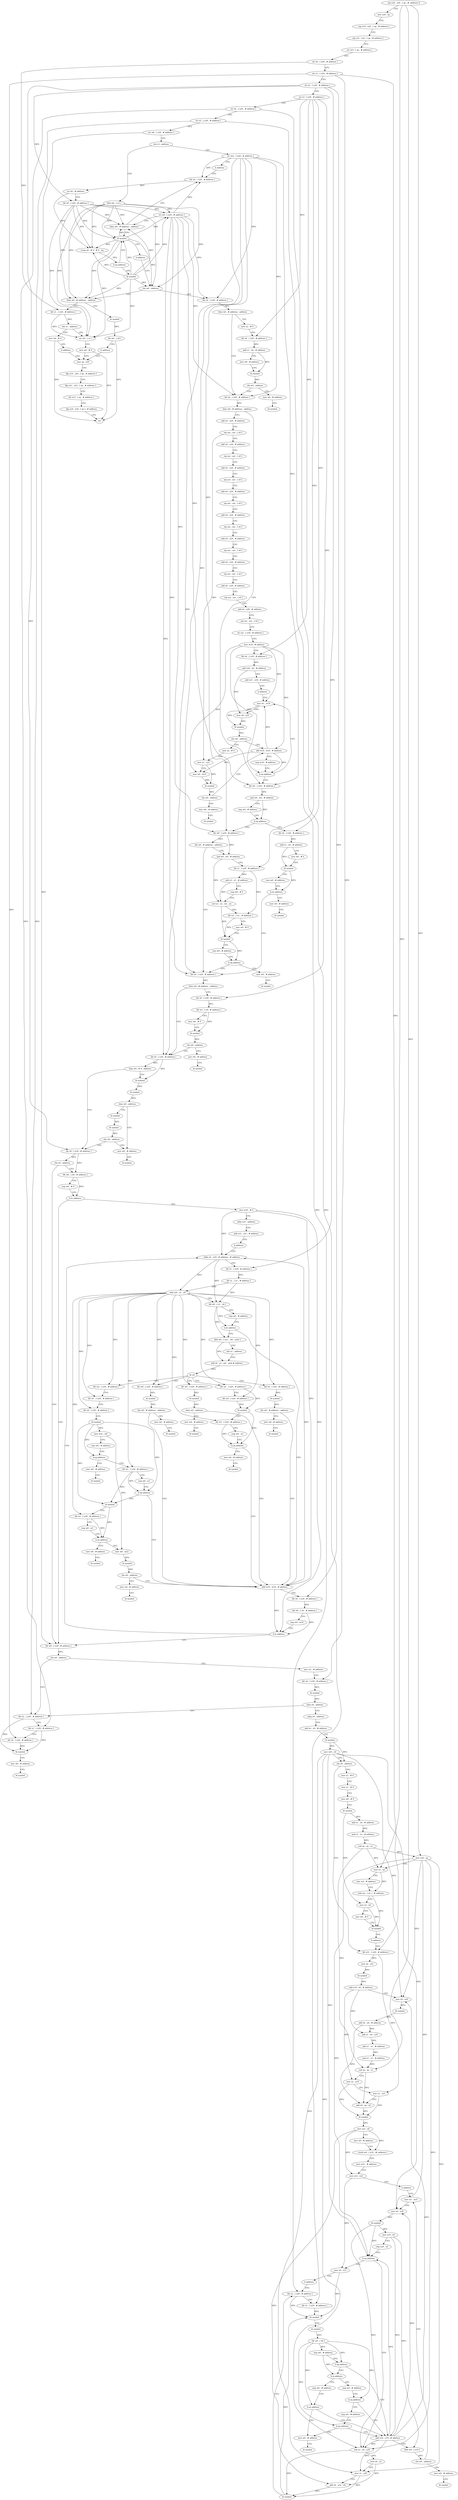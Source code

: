 digraph "func" {
"201548" [label = "stp x29 , x30 , [ sp , #- address ]!" ]
"201552" [label = "mov x29 , sp" ]
"201556" [label = "stp x19 , x20 , [ sp , # address ]" ]
"201560" [label = "stp x21 , x22 , [ sp , # address ]" ]
"201564" [label = "str x23 , [ sp , # address ]" ]
"201568" [label = "str x0 , [ x29 , # address ]" ]
"201572" [label = "str x1 , [ x29 , # address ]" ]
"201576" [label = "str x2 , [ x29 , # address ]" ]
"201580" [label = "str x3 , [ x29 , # address ]" ]
"201584" [label = "str x4 , [ x29 , # address ]" ]
"201588" [label = "str x5 , [ x29 , # address ]" ]
"201592" [label = "str w6 , [ x29 , # address ]" ]
"201596" [label = "cbz x3 , address" ]
"201684" [label = "str wzr , [ x29 , # address ]" ]
"201600" [label = "ldrh w0 , [ x3 ]" ]
"201688" [label = "b address" ]
"201612" [label = "ldr x0 , [ x29 , # address ]" ]
"201604" [label = "str w0 , [ x29 , # address ]" ]
"201608" [label = "tbnz w0 , # address , address" ]
"201692" [label = "bl symbol" ]
"201616" [label = "tst x0 , # address" ]
"201620" [label = "ldr x0 , [ x29 , # address ]" ]
"201624" [label = "ccmp x0 , # 0 , # 0 , eq" ]
"201628" [label = "b.eq address" ]
"201632" [label = "bl symbol" ]
"201696" [label = "b address" ]
"201636" [label = "cbz w0 , address" ]
"201712" [label = "ldr x0 , [ x29 , # address ]" ]
"201640" [label = "tbnz w0 , # address , address" ]
"201716" [label = "tbnz w0 , # address , address" ]
"201844" [label = "mov x2 , # 0" ]
"201720" [label = "ldr x0 , [ x29 , # address ]" ]
"201700" [label = "bl symbol" ]
"201644" [label = "ldr x1 , [ x29 , # address ]" ]
"201848" [label = "ldr x0 , [ x29 , # address ]" ]
"201852" [label = "add x1 , x0 , # address" ]
"201856" [label = "mov w0 , # address" ]
"201860" [label = "bl symbol" ]
"201864" [label = "cbz w0 , address" ]
"201868" [label = "mov w0 , # address" ]
"201724" [label = "tbnz w0 , # address , address" ]
"201876" [label = "add x0 , x29 , # address" ]
"201728" [label = "ldr w0 , [ x29 , # address ]" ]
"201704" [label = "ldr w0 , [ x0 ]" ]
"201708" [label = "b address" ]
"201660" [label = "mov sp , x29" ]
"201648" [label = "cbz x1 , address" ]
"202724" [label = "mov w0 , # 0" ]
"201652" [label = "str w0 , [ x1 ]" ]
"201872" [label = "bl symbol" ]
"201880" [label = "stp xzr , xzr , [ x0 ]" ]
"201884" [label = "add x0 , x29 , # address" ]
"201888" [label = "stp xzr , xzr , [ x0 ]" ]
"201892" [label = "add x0 , x29 , # address" ]
"201896" [label = "stp xzr , xzr , [ x0 ]" ]
"201900" [label = "add x0 , x29 , # address" ]
"201904" [label = "stp xzr , xzr , [ x0 ]" ]
"201908" [label = "add x0 , x29 , # address" ]
"201912" [label = "stp xzr , xzr , [ x0 ]" ]
"201916" [label = "add x0 , x29 , # address" ]
"201920" [label = "stp xzr , xzr , [ x0 ]" ]
"201924" [label = "add x0 , x29 , # address" ]
"201928" [label = "stp xzr , xzr , [ x0 ]" ]
"201932" [label = "add x0 , x29 , # address" ]
"201936" [label = "stp xzr , xzr , [ x0 ]" ]
"201940" [label = "add x0 , x29 , # address" ]
"201944" [label = "stp xzr , xzr , [ x0 ]" ]
"201948" [label = "str xzr , [ x29 , # address ]" ]
"201952" [label = "mov w19 , # address" ]
"201956" [label = "ldr x0 , [ x29 , # address ]" ]
"201960" [label = "add x20 , x0 , # address" ]
"201964" [label = "add x21 , x29 , # address" ]
"201968" [label = "b address" ]
"201984" [label = "mov w1 , w19" ]
"201732" [label = "and w0 , w0 , # address" ]
"201736" [label = "cmp w0 , # address" ]
"201740" [label = "b.eq address" ]
"202028" [label = "ldr x0 , [ x29 , # address ]" ]
"201744" [label = "ldr w0 , [ x29 , # address ]" ]
"201664" [label = "ldp x19 , x20 , [ sp , # address ]" ]
"201668" [label = "ldp x21 , x22 , [ sp , # address ]" ]
"201672" [label = "ldr x23 , [ sp , # address ]" ]
"201676" [label = "ldp x29 , x30 , [ sp ] , # address" ]
"201680" [label = "ret" ]
"202728" [label = "b address" ]
"201656" [label = "mov w0 , # 0" ]
"201988" [label = "mov x0 , x20" ]
"201992" [label = "bl symbol" ]
"201996" [label = "cbz w0 , address" ]
"201972" [label = "add w19 , w19 , # address" ]
"202000" [label = "mov x2 , # 0" ]
"202032" [label = "add x1 , x0 , # address" ]
"202036" [label = "mov w0 , # 0" ]
"202040" [label = "bl symbol" ]
"202044" [label = "cmn w0 , # address" ]
"202048" [label = "b.ne address" ]
"201792" [label = "ldr x0 , [ x29 , # address ]" ]
"202052" [label = "mov w0 , # address" ]
"201748" [label = "tbz w0 , # address , address" ]
"201752" [label = "and w0 , w0 , # address" ]
"201976" [label = "cmp w19 , # address" ]
"201980" [label = "b.eq address" ]
"202004" [label = "mov x1 , x21" ]
"202008" [label = "mov w0 , w19" ]
"202012" [label = "bl symbol" ]
"202016" [label = "cbz w0 , address" ]
"202020" [label = "mov w0 , # address" ]
"201796" [label = "tbnz w0 , # address , address" ]
"202068" [label = "ldr x0 , [ x29 , # address ]" ]
"201800" [label = "ldr x0 , [ x29 , # address ]" ]
"202056" [label = "bl symbol" ]
"201756" [label = "ldr x1 , [ x29 , # address ]" ]
"201760" [label = "add x2 , x1 , # address" ]
"201764" [label = "cmp w0 , # 0" ]
"201768" [label = "csel x2 , x2 , xzr , ne" ]
"201772" [label = "ldr w1 , [ x1 , # address ]" ]
"201776" [label = "mov w0 , # 0" ]
"201780" [label = "bl symbol" ]
"201784" [label = "cmn w0 , # address" ]
"201788" [label = "b.eq address" ]
"202060" [label = "mov w0 , # address" ]
"202024" [label = "bl symbol" ]
"202072" [label = "ldr w1 , [ x0 , # address ]" ]
"202076" [label = "mov w0 , # 0" ]
"202080" [label = "bl symbol" ]
"202084" [label = "cbz w0 , address" ]
"202088" [label = "mov w0 , # address" ]
"201804" [label = "tbnz w0 , # 0 , address" ]
"202096" [label = "bl symbol" ]
"201808" [label = "ldr x0 , [ x29 , # address ]" ]
"202064" [label = "bl symbol" ]
"202092" [label = "bl symbol" ]
"202100" [label = "bl symbol" ]
"202104" [label = "cbnz w0 , address" ]
"202120" [label = "mov w0 , # address" ]
"202108" [label = "bl symbol" ]
"201812" [label = "cbz x0 , address" ]
"202376" [label = "ldr w0 , [ x29 , # address ]" ]
"201816" [label = "ldr w0 , [ x0 , # address ]" ]
"202124" [label = "bl symbol" ]
"202112" [label = "bl symbol" ]
"202116" [label = "cbz w0 , address" ]
"202380" [label = "cbz w0 , address" ]
"202504" [label = "ldr x2 , [ x29 , # address ]" ]
"202384" [label = "mov w1 , # address" ]
"201820" [label = "cmp w0 , # 0" ]
"201824" [label = "b.le address" ]
"201828" [label = "mov w19 , # 0" ]
"202508" [label = "ldr x1 , [ x29 , # address ]" ]
"202512" [label = "ldr x0 , [ x29 , # address ]" ]
"202516" [label = "bl symbol" ]
"202520" [label = "mov w0 , # address" ]
"202524" [label = "bl symbol" ]
"202388" [label = "ldr x0 , [ x29 , # address ]" ]
"202392" [label = "bl symbol" ]
"202396" [label = "cbnz x0 , address" ]
"202400" [label = "adrp x0 , address" ]
"201832" [label = "adrp x21 , address" ]
"201836" [label = "add x21 , x21 , # address" ]
"201840" [label = "b address" ]
"202160" [label = "sbfiz x0 , x19 , # address , # address" ]
"202404" [label = "add x0 , x0 , # address" ]
"202408" [label = "bl symbol" ]
"202412" [label = "mov x20 , x0" ]
"202416" [label = "cbz x0 , address" ]
"202528" [label = "mov x2 , # 0" ]
"202420" [label = "ldr x21 , [ x29 , # address ]" ]
"202164" [label = "ldr x1 , [ x29 , # address ]" ]
"202168" [label = "ldr x1 , [ x1 , # address ]" ]
"202172" [label = "add x20 , x1 , x0" ]
"202176" [label = "ldr w0 , [ x1 , x0 ]" ]
"202180" [label = "cmp w0 , # address" ]
"202184" [label = "b.hi address" ]
"202140" [label = "add w19 , w19 , # address" ]
"202188" [label = "ldrb w0 , [ x21 , w0 , uxtw ]" ]
"202532" [label = "mov x1 , # 0" ]
"202536" [label = "mov w0 , # 0" ]
"202540" [label = "bl symbol" ]
"202544" [label = "add x1 , x0 , # address" ]
"202548" [label = "and x1 , x1 , # address" ]
"202552" [label = "sub sp , sp , x1" ]
"202556" [label = "mov x20 , sp" ]
"202560" [label = "mov x1 , sp" ]
"202564" [label = "mov w2 , # address" ]
"202568" [label = "strb w2 , [ x1 ] , # address" ]
"202572" [label = "mov x2 , x0" ]
"202576" [label = "mov w0 , # 0" ]
"202580" [label = "bl symbol" ]
"202584" [label = "b address" ]
"202424" [label = "mov x0 , x21" ]
"202428" [label = "bl symbol" ]
"202432" [label = "add x19 , x0 , # address" ]
"202436" [label = "mov x0 , x20" ]
"202440" [label = "bl symbol" ]
"202444" [label = "add x0 , x0 , # address" ]
"202448" [label = "add x1 , x0 , x19" ]
"202452" [label = "add x1 , x1 , # address" ]
"202456" [label = "and x1 , x1 , # address" ]
"202460" [label = "sub sp , sp , x1" ]
"202464" [label = "mov x2 , x19" ]
"202468" [label = "mov x1 , x21" ]
"202472" [label = "add x0 , sp , x0" ]
"202476" [label = "bl symbol" ]
"202480" [label = "mov x22 , x0" ]
"202484" [label = "mov w0 , # address" ]
"202488" [label = "sturb w0 , [ x22 , #- address ]" ]
"202492" [label = "mov w21 , # address" ]
"202496" [label = "mov x23 , x22" ]
"202500" [label = "b address" ]
"202616" [label = "mov w1 , w21" ]
"202144" [label = "ldr x0 , [ x29 , # address ]" ]
"202148" [label = "ldr w0 , [ x0 , # address ]" ]
"202152" [label = "cmp w0 , w19" ]
"202156" [label = "b.le address" ]
"202192" [label = "adr x1 , address" ]
"202196" [label = "add x0 , x1 , w0 , sxtb # address" ]
"202200" [label = "br x0" ]
"202128" [label = "ldr w0 , [ x20 , # address ]" ]
"202212" [label = "ldr w2 , [ x20 , # address ]" ]
"202304" [label = "ldr w1 , [ x20 , # address ]" ]
"202336" [label = "ldr x0 , [ x20 , # address ]" ]
"202356" [label = "ldr w0 , [ x20 , # address ]" ]
"202620" [label = "mov x0 , x20" ]
"202624" [label = "bl symbol" ]
"202628" [label = "mov x19 , x0" ]
"202632" [label = "cmp x20 , x0" ]
"202636" [label = "b.eq address" ]
"202588" [label = "mov x0 , x23" ]
"202640" [label = "sub x2 , x0 , x20" ]
"202132" [label = "bl symbol" ]
"202136" [label = "cbnz w0 , address" ]
"202204" [label = "mov w0 , # address" ]
"202216" [label = "ldr w1 , [ x20 , # address ]" ]
"202220" [label = "ldr x0 , [ x20 , # address ]" ]
"202224" [label = "bl symbol" ]
"202228" [label = "mov w22 , w0" ]
"202232" [label = "cmn w0 , # address" ]
"202236" [label = "b.eq address" ]
"202288" [label = "mov w0 , # address" ]
"202240" [label = "ldr w1 , [ x20 , # address ]" ]
"202308" [label = "ldr w0 , [ x20 , # address ]" ]
"202312" [label = "bl symbol" ]
"202316" [label = "ldr w1 , [ x20 , # address ]" ]
"202320" [label = "cmp w0 , w1" ]
"202324" [label = "b.eq address" ]
"202328" [label = "mov w0 , # address" ]
"202340" [label = "bl symbol" ]
"202344" [label = "tbz w0 , # address , address" ]
"202348" [label = "mov w0 , # address" ]
"202360" [label = "bl symbol" ]
"202364" [label = "tbz w0 , # address , address" ]
"202368" [label = "mov w0 , # address" ]
"202592" [label = "b address" ]
"202660" [label = "ldr x2 , [ x29 , # address ]" ]
"202644" [label = "mvn x0 , x2" ]
"202648" [label = "mov x1 , x20" ]
"202652" [label = "add x0 , x22 , x0" ]
"202656" [label = "bl symbol" ]
"202208" [label = "bl symbol" ]
"202292" [label = "bl symbol" ]
"202244" [label = "cmp w0 , w1" ]
"202248" [label = "b.eq address" ]
"202252" [label = "bl symbol" ]
"202332" [label = "bl symbol" ]
"202352" [label = "bl symbol" ]
"202372" [label = "bl symbol" ]
"202664" [label = "ldr x1 , [ x29 , # address ]" ]
"202668" [label = "bl symbol" ]
"202672" [label = "bl symbol" ]
"202676" [label = "ldr w0 , [ x0 ]" ]
"202680" [label = "cmp w0 , # address" ]
"202684" [label = "b.eq address" ]
"202604" [label = "add x20 , x19 , # address" ]
"202688" [label = "b.le address" ]
"202608" [label = "ldrb w0 , [ x19 ]" ]
"202612" [label = "cbz w0 , address" ]
"202716" [label = "mov w0 , # address" ]
"202596" [label = "cmp w0 , # address" ]
"202692" [label = "cmp w0 , # address" ]
"202256" [label = "ldr w1 , [ x20 , # address ]" ]
"202260" [label = "cmp w0 , w1" ]
"202264" [label = "b.ne address" ]
"202296" [label = "mov w0 , # address" ]
"202268" [label = "mov w0 , w22" ]
"202720" [label = "bl symbol" ]
"202600" [label = "b.ne address" ]
"202708" [label = "mov w0 , # address" ]
"202696" [label = "b.eq address" ]
"202700" [label = "cmp w0 , # address" ]
"202300" [label = "bl symbol" ]
"202272" [label = "bl symbol" ]
"202276" [label = "cbz w0 , address" ]
"202280" [label = "mov w0 , # address" ]
"202712" [label = "bl symbol" ]
"202704" [label = "b.eq address" ]
"202284" [label = "bl symbol" ]
"201548" -> "201552" [ label = "CFG" ]
"201548" -> "202556" [ label = "DFG" ]
"201548" -> "202560" [ label = "DFG" ]
"201548" -> "202460" [ label = "DFG" ]
"201552" -> "201556" [ label = "CFG" ]
"201556" -> "201560" [ label = "CFG" ]
"201560" -> "201564" [ label = "CFG" ]
"201564" -> "201568" [ label = "CFG" ]
"201568" -> "201572" [ label = "CFG" ]
"201568" -> "201644" [ label = "DFG" ]
"201572" -> "201576" [ label = "CFG" ]
"201572" -> "202512" [ label = "DFG" ]
"201572" -> "202388" [ label = "DFG" ]
"201572" -> "202420" [ label = "DFG" ]
"201576" -> "201580" [ label = "CFG" ]
"201576" -> "201620" [ label = "DFG" ]
"201576" -> "201808" [ label = "DFG" ]
"201576" -> "202164" [ label = "DFG" ]
"201576" -> "202144" [ label = "DFG" ]
"201580" -> "201584" [ label = "CFG" ]
"201580" -> "201848" [ label = "DFG" ]
"201580" -> "201956" [ label = "DFG" ]
"201580" -> "202028" [ label = "DFG" ]
"201580" -> "201756" [ label = "DFG" ]
"201580" -> "202068" [ label = "DFG" ]
"201584" -> "201588" [ label = "CFG" ]
"201584" -> "202508" [ label = "DFG" ]
"201584" -> "202664" [ label = "DFG" ]
"201588" -> "201592" [ label = "CFG" ]
"201588" -> "202504" [ label = "DFG" ]
"201588" -> "202660" [ label = "DFG" ]
"201592" -> "201596" [ label = "CFG" ]
"201592" -> "202376" [ label = "DFG" ]
"201596" -> "201684" [ label = "CFG" ]
"201596" -> "201600" [ label = "CFG" ]
"201684" -> "201688" [ label = "CFG" ]
"201684" -> "201612" [ label = "DFG" ]
"201684" -> "201712" [ label = "DFG" ]
"201684" -> "201720" [ label = "DFG" ]
"201684" -> "201728" [ label = "DFG" ]
"201684" -> "201744" [ label = "DFG" ]
"201684" -> "201792" [ label = "DFG" ]
"201684" -> "201800" [ label = "DFG" ]
"201600" -> "201604" [ label = "DFG" ]
"201600" -> "201608" [ label = "DFG" ]
"201600" -> "201692" [ label = "DFG" ]
"201600" -> "201624" [ label = "DFG" ]
"201600" -> "201636" [ label = "DFG" ]
"201600" -> "201640" [ label = "DFG" ]
"201600" -> "201652" [ label = "DFG" ]
"201688" -> "201612" [ label = "CFG" ]
"201612" -> "201616" [ label = "DFG" ]
"201604" -> "201608" [ label = "CFG" ]
"201604" -> "201612" [ label = "DFG" ]
"201604" -> "201712" [ label = "DFG" ]
"201604" -> "201720" [ label = "DFG" ]
"201604" -> "201728" [ label = "DFG" ]
"201604" -> "201744" [ label = "DFG" ]
"201604" -> "201792" [ label = "DFG" ]
"201604" -> "201800" [ label = "DFG" ]
"201608" -> "201692" [ label = "CFG" ]
"201608" -> "201612" [ label = "CFG" ]
"201692" -> "201696" [ label = "CFG" ]
"201692" -> "201604" [ label = "DFG" ]
"201692" -> "201608" [ label = "DFG" ]
"201692" -> "201624" [ label = "DFG" ]
"201692" -> "201636" [ label = "DFG" ]
"201692" -> "201640" [ label = "DFG" ]
"201692" -> "201652" [ label = "DFG" ]
"201616" -> "201620" [ label = "CFG" ]
"201616" -> "201624" [ label = "DFG" ]
"201620" -> "201624" [ label = "DFG" ]
"201620" -> "201604" [ label = "DFG" ]
"201620" -> "201608" [ label = "DFG" ]
"201620" -> "201692" [ label = "DFG" ]
"201620" -> "201636" [ label = "DFG" ]
"201620" -> "201640" [ label = "DFG" ]
"201620" -> "201652" [ label = "DFG" ]
"201624" -> "201628" [ label = "DFG" ]
"201628" -> "201692" [ label = "CFG" ]
"201628" -> "201632" [ label = "CFG" ]
"201632" -> "201636" [ label = "DFG" ]
"201632" -> "201604" [ label = "DFG" ]
"201632" -> "201608" [ label = "DFG" ]
"201632" -> "201692" [ label = "DFG" ]
"201632" -> "201624" [ label = "DFG" ]
"201632" -> "201640" [ label = "DFG" ]
"201632" -> "201652" [ label = "DFG" ]
"201696" -> "201636" [ label = "CFG" ]
"201636" -> "201712" [ label = "CFG" ]
"201636" -> "201640" [ label = "CFG" ]
"201712" -> "201716" [ label = "DFG" ]
"201640" -> "201700" [ label = "CFG" ]
"201640" -> "201644" [ label = "CFG" ]
"201716" -> "201844" [ label = "CFG" ]
"201716" -> "201720" [ label = "CFG" ]
"201844" -> "201848" [ label = "CFG" ]
"201720" -> "201724" [ label = "DFG" ]
"201700" -> "201704" [ label = "DFG" ]
"201644" -> "201648" [ label = "DFG" ]
"201644" -> "201652" [ label = "DFG" ]
"201848" -> "201852" [ label = "DFG" ]
"201852" -> "201856" [ label = "CFG" ]
"201852" -> "201860" [ label = "DFG" ]
"201856" -> "201860" [ label = "CFG" ]
"201860" -> "201864" [ label = "DFG" ]
"201864" -> "201720" [ label = "CFG" ]
"201864" -> "201868" [ label = "CFG" ]
"201868" -> "201872" [ label = "CFG" ]
"201724" -> "201876" [ label = "CFG" ]
"201724" -> "201728" [ label = "CFG" ]
"201876" -> "201880" [ label = "CFG" ]
"201728" -> "201732" [ label = "DFG" ]
"201704" -> "201708" [ label = "CFG" ]
"201704" -> "201680" [ label = "DFG" ]
"201708" -> "201660" [ label = "CFG" ]
"201660" -> "201664" [ label = "CFG" ]
"201648" -> "202724" [ label = "CFG" ]
"201648" -> "201652" [ label = "CFG" ]
"202724" -> "202728" [ label = "CFG" ]
"202724" -> "201680" [ label = "DFG" ]
"201652" -> "201656" [ label = "CFG" ]
"201880" -> "201884" [ label = "CFG" ]
"201880" -> "202004" [ label = "DFG" ]
"201884" -> "201888" [ label = "CFG" ]
"201888" -> "201892" [ label = "CFG" ]
"201892" -> "201896" [ label = "CFG" ]
"201896" -> "201900" [ label = "CFG" ]
"201900" -> "201904" [ label = "CFG" ]
"201904" -> "201908" [ label = "CFG" ]
"201908" -> "201912" [ label = "CFG" ]
"201912" -> "201916" [ label = "CFG" ]
"201916" -> "201920" [ label = "CFG" ]
"201920" -> "201924" [ label = "CFG" ]
"201924" -> "201928" [ label = "CFG" ]
"201928" -> "201932" [ label = "CFG" ]
"201932" -> "201936" [ label = "CFG" ]
"201936" -> "201940" [ label = "CFG" ]
"201940" -> "201944" [ label = "CFG" ]
"201944" -> "201948" [ label = "CFG" ]
"201948" -> "201952" [ label = "CFG" ]
"201952" -> "201956" [ label = "CFG" ]
"201952" -> "201984" [ label = "DFG" ]
"201952" -> "201972" [ label = "DFG" ]
"201952" -> "201980" [ label = "DFG" ]
"201952" -> "202008" [ label = "DFG" ]
"201956" -> "201960" [ label = "DFG" ]
"201960" -> "201964" [ label = "CFG" ]
"201960" -> "201988" [ label = "DFG" ]
"201964" -> "201968" [ label = "CFG" ]
"201968" -> "201984" [ label = "CFG" ]
"201984" -> "201988" [ label = "CFG" ]
"201984" -> "201992" [ label = "DFG" ]
"201732" -> "201736" [ label = "CFG" ]
"201732" -> "201740" [ label = "DFG" ]
"201736" -> "201740" [ label = "CFG" ]
"201740" -> "202028" [ label = "CFG" ]
"201740" -> "201744" [ label = "CFG" ]
"202028" -> "202032" [ label = "DFG" ]
"201744" -> "201748" [ label = "DFG" ]
"201744" -> "201752" [ label = "DFG" ]
"201664" -> "201668" [ label = "CFG" ]
"201668" -> "201672" [ label = "CFG" ]
"201672" -> "201676" [ label = "CFG" ]
"201676" -> "201680" [ label = "CFG" ]
"202728" -> "201660" [ label = "CFG" ]
"201656" -> "201660" [ label = "CFG" ]
"201656" -> "201680" [ label = "DFG" ]
"201988" -> "201992" [ label = "DFG" ]
"201992" -> "201996" [ label = "DFG" ]
"201996" -> "201972" [ label = "CFG" ]
"201996" -> "202000" [ label = "CFG" ]
"201972" -> "201976" [ label = "CFG" ]
"201972" -> "201984" [ label = "DFG" ]
"201972" -> "201980" [ label = "DFG" ]
"201972" -> "202008" [ label = "DFG" ]
"202000" -> "202004" [ label = "CFG" ]
"202032" -> "202036" [ label = "CFG" ]
"202032" -> "202040" [ label = "DFG" ]
"202036" -> "202040" [ label = "CFG" ]
"202040" -> "202044" [ label = "CFG" ]
"202040" -> "202048" [ label = "DFG" ]
"202044" -> "202048" [ label = "CFG" ]
"202048" -> "201792" [ label = "CFG" ]
"202048" -> "202052" [ label = "CFG" ]
"201792" -> "201796" [ label = "DFG" ]
"202052" -> "202056" [ label = "CFG" ]
"201748" -> "201792" [ label = "CFG" ]
"201748" -> "201752" [ label = "CFG" ]
"201752" -> "201756" [ label = "CFG" ]
"201752" -> "201768" [ label = "DFG" ]
"201976" -> "201980" [ label = "CFG" ]
"201980" -> "201728" [ label = "CFG" ]
"201980" -> "201984" [ label = "CFG" ]
"202004" -> "202008" [ label = "CFG" ]
"202004" -> "202012" [ label = "DFG" ]
"202008" -> "202012" [ label = "DFG" ]
"202012" -> "202016" [ label = "DFG" ]
"202016" -> "201972" [ label = "CFG" ]
"202016" -> "202020" [ label = "CFG" ]
"202020" -> "202024" [ label = "CFG" ]
"201796" -> "202068" [ label = "CFG" ]
"201796" -> "201800" [ label = "CFG" ]
"202068" -> "202072" [ label = "DFG" ]
"201800" -> "201804" [ label = "DFG" ]
"201800" -> "202096" [ label = "DFG" ]
"201756" -> "201760" [ label = "DFG" ]
"201756" -> "201772" [ label = "DFG" ]
"201760" -> "201764" [ label = "CFG" ]
"201760" -> "201768" [ label = "DFG" ]
"201764" -> "201768" [ label = "CFG" ]
"201768" -> "201772" [ label = "CFG" ]
"201768" -> "201780" [ label = "DFG" ]
"201772" -> "201776" [ label = "CFG" ]
"201772" -> "201780" [ label = "DFG" ]
"201776" -> "201780" [ label = "CFG" ]
"201780" -> "201784" [ label = "CFG" ]
"201780" -> "201788" [ label = "DFG" ]
"201784" -> "201788" [ label = "CFG" ]
"201788" -> "202060" [ label = "CFG" ]
"201788" -> "201792" [ label = "CFG" ]
"202060" -> "202064" [ label = "CFG" ]
"202072" -> "202076" [ label = "CFG" ]
"202072" -> "202080" [ label = "DFG" ]
"202076" -> "202080" [ label = "CFG" ]
"202080" -> "202084" [ label = "DFG" ]
"202084" -> "201800" [ label = "CFG" ]
"202084" -> "202088" [ label = "CFG" ]
"202088" -> "202092" [ label = "CFG" ]
"201804" -> "202096" [ label = "CFG" ]
"201804" -> "201808" [ label = "CFG" ]
"202096" -> "202100" [ label = "DFG" ]
"201808" -> "201812" [ label = "DFG" ]
"201808" -> "201816" [ label = "DFG" ]
"202100" -> "202104" [ label = "DFG" ]
"202104" -> "202120" [ label = "CFG" ]
"202104" -> "202108" [ label = "CFG" ]
"202120" -> "202124" [ label = "CFG" ]
"202108" -> "202112" [ label = "DFG" ]
"201812" -> "202376" [ label = "CFG" ]
"201812" -> "201816" [ label = "CFG" ]
"202376" -> "202380" [ label = "DFG" ]
"201816" -> "201820" [ label = "CFG" ]
"201816" -> "201824" [ label = "DFG" ]
"202112" -> "202116" [ label = "DFG" ]
"202116" -> "201808" [ label = "CFG" ]
"202116" -> "202120" [ label = "CFG" ]
"202380" -> "202504" [ label = "CFG" ]
"202380" -> "202384" [ label = "CFG" ]
"202504" -> "202508" [ label = "CFG" ]
"202504" -> "202516" [ label = "DFG" ]
"202384" -> "202388" [ label = "CFG" ]
"201820" -> "201824" [ label = "CFG" ]
"201824" -> "202376" [ label = "CFG" ]
"201824" -> "201828" [ label = "CFG" ]
"201828" -> "201832" [ label = "CFG" ]
"201828" -> "202160" [ label = "DFG" ]
"201828" -> "202140" [ label = "DFG" ]
"201828" -> "202156" [ label = "DFG" ]
"202508" -> "202512" [ label = "CFG" ]
"202508" -> "202516" [ label = "DFG" ]
"202512" -> "202516" [ label = "DFG" ]
"202516" -> "202520" [ label = "CFG" ]
"202520" -> "202524" [ label = "CFG" ]
"202388" -> "202392" [ label = "DFG" ]
"202392" -> "202396" [ label = "DFG" ]
"202396" -> "202504" [ label = "CFG" ]
"202396" -> "202400" [ label = "CFG" ]
"202400" -> "202404" [ label = "CFG" ]
"201832" -> "201836" [ label = "CFG" ]
"201836" -> "201840" [ label = "CFG" ]
"201840" -> "202160" [ label = "CFG" ]
"202160" -> "202164" [ label = "CFG" ]
"202160" -> "202172" [ label = "DFG" ]
"202160" -> "202176" [ label = "DFG" ]
"202404" -> "202408" [ label = "CFG" ]
"202408" -> "202412" [ label = "DFG" ]
"202408" -> "202416" [ label = "DFG" ]
"202412" -> "202416" [ label = "CFG" ]
"202412" -> "202436" [ label = "DFG" ]
"202412" -> "202620" [ label = "DFG" ]
"202412" -> "202636" [ label = "DFG" ]
"202412" -> "202640" [ label = "DFG" ]
"202412" -> "202648" [ label = "DFG" ]
"202416" -> "202528" [ label = "CFG" ]
"202416" -> "202420" [ label = "CFG" ]
"202528" -> "202532" [ label = "CFG" ]
"202420" -> "202424" [ label = "DFG" ]
"202420" -> "202468" [ label = "DFG" ]
"202164" -> "202168" [ label = "DFG" ]
"202168" -> "202172" [ label = "DFG" ]
"202168" -> "202176" [ label = "DFG" ]
"202172" -> "202176" [ label = "CFG" ]
"202172" -> "202128" [ label = "DFG" ]
"202172" -> "202212" [ label = "DFG" ]
"202172" -> "202216" [ label = "DFG" ]
"202172" -> "202220" [ label = "DFG" ]
"202172" -> "202304" [ label = "DFG" ]
"202172" -> "202308" [ label = "DFG" ]
"202172" -> "202316" [ label = "DFG" ]
"202172" -> "202336" [ label = "DFG" ]
"202172" -> "202356" [ label = "DFG" ]
"202172" -> "202240" [ label = "DFG" ]
"202172" -> "202256" [ label = "DFG" ]
"202176" -> "202180" [ label = "CFG" ]
"202176" -> "202184" [ label = "DFG" ]
"202176" -> "202188" [ label = "DFG" ]
"202180" -> "202184" [ label = "CFG" ]
"202184" -> "202140" [ label = "CFG" ]
"202184" -> "202188" [ label = "CFG" ]
"202140" -> "202144" [ label = "CFG" ]
"202140" -> "202160" [ label = "DFG" ]
"202140" -> "202156" [ label = "DFG" ]
"202188" -> "202192" [ label = "CFG" ]
"202188" -> "202196" [ label = "DFG" ]
"202532" -> "202536" [ label = "CFG" ]
"202536" -> "202540" [ label = "CFG" ]
"202540" -> "202544" [ label = "DFG" ]
"202540" -> "202572" [ label = "DFG" ]
"202544" -> "202548" [ label = "DFG" ]
"202548" -> "202552" [ label = "DFG" ]
"202552" -> "202556" [ label = "DFG" ]
"202552" -> "202560" [ label = "DFG" ]
"202552" -> "202460" [ label = "DFG" ]
"202556" -> "202560" [ label = "CFG" ]
"202556" -> "202436" [ label = "DFG" ]
"202556" -> "202620" [ label = "DFG" ]
"202556" -> "202636" [ label = "DFG" ]
"202556" -> "202640" [ label = "DFG" ]
"202556" -> "202648" [ label = "DFG" ]
"202560" -> "202564" [ label = "CFG" ]
"202560" -> "202568" [ label = "DFG" ]
"202564" -> "202568" [ label = "CFG" ]
"202568" -> "202572" [ label = "CFG" ]
"202568" -> "202580" [ label = "DFG" ]
"202572" -> "202576" [ label = "CFG" ]
"202572" -> "202580" [ label = "DFG" ]
"202576" -> "202580" [ label = "CFG" ]
"202580" -> "202584" [ label = "CFG" ]
"202584" -> "202420" [ label = "CFG" ]
"202424" -> "202428" [ label = "DFG" ]
"202428" -> "202432" [ label = "DFG" ]
"202432" -> "202436" [ label = "CFG" ]
"202432" -> "202448" [ label = "DFG" ]
"202432" -> "202464" [ label = "DFG" ]
"202436" -> "202440" [ label = "DFG" ]
"202440" -> "202444" [ label = "DFG" ]
"202444" -> "202448" [ label = "DFG" ]
"202444" -> "202472" [ label = "DFG" ]
"202448" -> "202452" [ label = "DFG" ]
"202452" -> "202456" [ label = "DFG" ]
"202456" -> "202460" [ label = "DFG" ]
"202460" -> "202464" [ label = "CFG" ]
"202460" -> "202472" [ label = "DFG" ]
"202464" -> "202468" [ label = "CFG" ]
"202464" -> "202476" [ label = "DFG" ]
"202468" -> "202472" [ label = "CFG" ]
"202468" -> "202476" [ label = "DFG" ]
"202472" -> "202476" [ label = "DFG" ]
"202476" -> "202480" [ label = "DFG" ]
"202480" -> "202484" [ label = "CFG" ]
"202480" -> "202488" [ label = "DFG" ]
"202480" -> "202496" [ label = "DFG" ]
"202480" -> "202652" [ label = "DFG" ]
"202484" -> "202488" [ label = "CFG" ]
"202488" -> "202492" [ label = "CFG" ]
"202492" -> "202496" [ label = "CFG" ]
"202496" -> "202500" [ label = "CFG" ]
"202496" -> "202588" [ label = "DFG" ]
"202500" -> "202616" [ label = "CFG" ]
"202616" -> "202620" [ label = "CFG" ]
"202144" -> "202148" [ label = "DFG" ]
"202148" -> "202152" [ label = "CFG" ]
"202148" -> "202156" [ label = "DFG" ]
"202152" -> "202156" [ label = "CFG" ]
"202156" -> "202376" [ label = "CFG" ]
"202156" -> "202160" [ label = "CFG" ]
"202192" -> "202196" [ label = "CFG" ]
"202196" -> "202200" [ label = "DFG" ]
"202200" -> "202128" [ label = "CFG" ]
"202200" -> "202212" [ label = "CFG" ]
"202200" -> "202304" [ label = "CFG" ]
"202200" -> "202336" [ label = "CFG" ]
"202200" -> "202356" [ label = "CFG" ]
"202128" -> "202132" [ label = "DFG" ]
"202212" -> "202216" [ label = "CFG" ]
"202304" -> "202308" [ label = "CFG" ]
"202304" -> "202312" [ label = "DFG" ]
"202336" -> "202340" [ label = "DFG" ]
"202356" -> "202360" [ label = "DFG" ]
"202620" -> "202624" [ label = "DFG" ]
"202624" -> "202628" [ label = "DFG" ]
"202624" -> "202636" [ label = "DFG" ]
"202624" -> "202640" [ label = "DFG" ]
"202628" -> "202632" [ label = "CFG" ]
"202628" -> "202604" [ label = "DFG" ]
"202628" -> "202608" [ label = "DFG" ]
"202632" -> "202636" [ label = "CFG" ]
"202636" -> "202588" [ label = "CFG" ]
"202636" -> "202640" [ label = "CFG" ]
"202588" -> "202592" [ label = "CFG" ]
"202588" -> "202668" [ label = "DFG" ]
"202640" -> "202644" [ label = "DFG" ]
"202640" -> "202656" [ label = "DFG" ]
"202132" -> "202136" [ label = "DFG" ]
"202136" -> "202204" [ label = "CFG" ]
"202136" -> "202140" [ label = "CFG" ]
"202204" -> "202208" [ label = "CFG" ]
"202216" -> "202220" [ label = "CFG" ]
"202220" -> "202224" [ label = "CFG" ]
"202224" -> "202228" [ label = "DFG" ]
"202224" -> "202236" [ label = "DFG" ]
"202224" -> "202248" [ label = "DFG" ]
"202224" -> "202252" [ label = "DFG" ]
"202228" -> "202232" [ label = "CFG" ]
"202228" -> "202268" [ label = "DFG" ]
"202232" -> "202236" [ label = "CFG" ]
"202236" -> "202288" [ label = "CFG" ]
"202236" -> "202240" [ label = "CFG" ]
"202288" -> "202292" [ label = "CFG" ]
"202240" -> "202244" [ label = "CFG" ]
"202240" -> "202248" [ label = "DFG" ]
"202240" -> "202252" [ label = "DFG" ]
"202308" -> "202312" [ label = "DFG" ]
"202312" -> "202316" [ label = "CFG" ]
"202312" -> "202324" [ label = "DFG" ]
"202316" -> "202320" [ label = "CFG" ]
"202316" -> "202324" [ label = "DFG" ]
"202320" -> "202324" [ label = "CFG" ]
"202324" -> "202140" [ label = "CFG" ]
"202324" -> "202328" [ label = "CFG" ]
"202328" -> "202332" [ label = "CFG" ]
"202340" -> "202344" [ label = "DFG" ]
"202344" -> "202140" [ label = "CFG" ]
"202344" -> "202348" [ label = "CFG" ]
"202348" -> "202352" [ label = "CFG" ]
"202360" -> "202364" [ label = "DFG" ]
"202364" -> "202140" [ label = "CFG" ]
"202364" -> "202368" [ label = "CFG" ]
"202368" -> "202372" [ label = "CFG" ]
"202592" -> "202660" [ label = "CFG" ]
"202660" -> "202664" [ label = "CFG" ]
"202660" -> "202668" [ label = "DFG" ]
"202644" -> "202648" [ label = "CFG" ]
"202644" -> "202652" [ label = "DFG" ]
"202648" -> "202652" [ label = "CFG" ]
"202648" -> "202656" [ label = "DFG" ]
"202652" -> "202656" [ label = "DFG" ]
"202656" -> "202660" [ label = "CFG" ]
"202656" -> "202668" [ label = "DFG" ]
"202244" -> "202248" [ label = "CFG" ]
"202248" -> "202140" [ label = "CFG" ]
"202248" -> "202252" [ label = "CFG" ]
"202252" -> "202256" [ label = "CFG" ]
"202252" -> "202264" [ label = "DFG" ]
"202664" -> "202668" [ label = "DFG" ]
"202668" -> "202672" [ label = "CFG" ]
"202672" -> "202676" [ label = "DFG" ]
"202676" -> "202680" [ label = "DFG" ]
"202676" -> "202684" [ label = "DFG" ]
"202676" -> "202600" [ label = "DFG" ]
"202676" -> "202696" [ label = "DFG" ]
"202676" -> "202704" [ label = "DFG" ]
"202680" -> "202684" [ label = "CFG" ]
"202680" -> "202688" [ label = "DFG" ]
"202684" -> "202604" [ label = "CFG" ]
"202684" -> "202688" [ label = "CFG" ]
"202604" -> "202608" [ label = "CFG" ]
"202604" -> "202436" [ label = "DFG" ]
"202604" -> "202620" [ label = "DFG" ]
"202604" -> "202640" [ label = "DFG" ]
"202604" -> "202648" [ label = "DFG" ]
"202604" -> "202636" [ label = "DFG" ]
"202688" -> "202596" [ label = "CFG" ]
"202688" -> "202692" [ label = "CFG" ]
"202608" -> "202612" [ label = "DFG" ]
"202612" -> "202716" [ label = "CFG" ]
"202612" -> "202616" [ label = "CFG" ]
"202716" -> "202720" [ label = "CFG" ]
"202596" -> "202600" [ label = "CFG" ]
"202692" -> "202696" [ label = "CFG" ]
"202256" -> "202260" [ label = "CFG" ]
"202256" -> "202264" [ label = "DFG" ]
"202260" -> "202264" [ label = "CFG" ]
"202264" -> "202296" [ label = "CFG" ]
"202264" -> "202268" [ label = "CFG" ]
"202296" -> "202300" [ label = "CFG" ]
"202268" -> "202272" [ label = "DFG" ]
"202600" -> "202708" [ label = "CFG" ]
"202600" -> "202604" [ label = "CFG" ]
"202708" -> "202712" [ label = "CFG" ]
"202696" -> "202604" [ label = "CFG" ]
"202696" -> "202700" [ label = "CFG" ]
"202700" -> "202704" [ label = "CFG" ]
"202272" -> "202276" [ label = "DFG" ]
"202276" -> "202140" [ label = "CFG" ]
"202276" -> "202280" [ label = "CFG" ]
"202280" -> "202284" [ label = "CFG" ]
"202704" -> "202604" [ label = "CFG" ]
"202704" -> "202708" [ label = "CFG" ]
}
